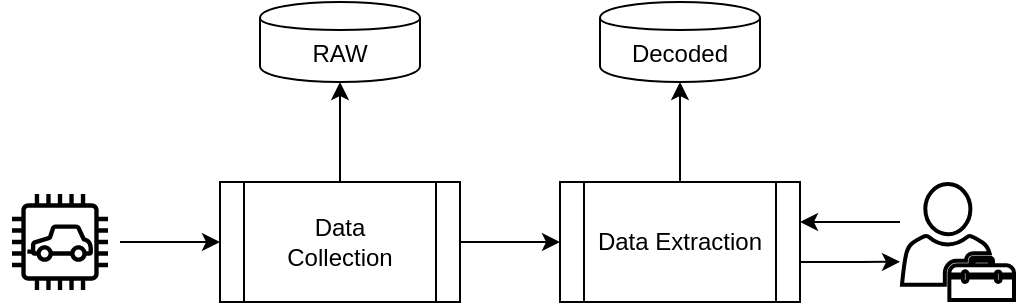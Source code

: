 <mxfile version="12.3.1" type="device" pages="1"><diagram id="hoeelnksn58-1OOsGY8J" name="Page-1"><mxGraphModel dx="670" dy="432" grid="1" gridSize="10" guides="1" tooltips="1" connect="1" arrows="1" fold="1" page="1" pageScale="1" pageWidth="827" pageHeight="1169" math="0" shadow="0"><root><mxCell id="0"/><mxCell id="1" parent="0"/><mxCell id="90YWWTcydWIIfZ7j40tr-12" value="" style="edgeStyle=orthogonalEdgeStyle;rounded=0;orthogonalLoop=1;jettySize=auto;html=1;" parent="1" source="90YWWTcydWIIfZ7j40tr-1" target="90YWWTcydWIIfZ7j40tr-5" edge="1"><mxGeometry relative="1" as="geometry"/></mxCell><mxCell id="90YWWTcydWIIfZ7j40tr-13" value="" style="edgeStyle=orthogonalEdgeStyle;rounded=0;orthogonalLoop=1;jettySize=auto;html=1;" parent="1" source="90YWWTcydWIIfZ7j40tr-1" edge="1"><mxGeometry relative="1" as="geometry"><Array as="points"><mxPoint x="560" y="520"/><mxPoint x="560" y="520"/></Array><mxPoint x="580" y="519.905" as="targetPoint"/></mxGeometry></mxCell><mxCell id="90YWWTcydWIIfZ7j40tr-1" value="Data Extraction" style="shape=process;whiteSpace=wrap;html=1;backgroundOutline=1;" parent="1" vertex="1"><mxGeometry x="410" y="480" width="120" height="60" as="geometry"/></mxCell><mxCell id="90YWWTcydWIIfZ7j40tr-14" value="" style="edgeStyle=orthogonalEdgeStyle;rounded=0;orthogonalLoop=1;jettySize=auto;html=1;" parent="1" edge="1"><mxGeometry relative="1" as="geometry"><mxPoint x="580" y="500" as="sourcePoint"/><mxPoint x="530" y="500" as="targetPoint"/><Array as="points"><mxPoint x="560" y="500"/><mxPoint x="560" y="500"/></Array></mxGeometry></mxCell><mxCell id="90YWWTcydWIIfZ7j40tr-10" value="" style="edgeStyle=orthogonalEdgeStyle;rounded=0;orthogonalLoop=1;jettySize=auto;html=1;" parent="1" source="90YWWTcydWIIfZ7j40tr-3" target="90YWWTcydWIIfZ7j40tr-4" edge="1"><mxGeometry relative="1" as="geometry"/></mxCell><mxCell id="90YWWTcydWIIfZ7j40tr-11" value="" style="edgeStyle=orthogonalEdgeStyle;rounded=0;orthogonalLoop=1;jettySize=auto;html=1;" parent="1" source="90YWWTcydWIIfZ7j40tr-3" target="90YWWTcydWIIfZ7j40tr-1" edge="1"><mxGeometry relative="1" as="geometry"/></mxCell><mxCell id="90YWWTcydWIIfZ7j40tr-3" value="&lt;div&gt;Data&lt;/div&gt;&lt;div&gt;Collection&lt;/div&gt;" style="shape=process;whiteSpace=wrap;html=1;backgroundOutline=1;" parent="1" vertex="1"><mxGeometry x="240" y="480" width="120" height="60" as="geometry"/></mxCell><mxCell id="90YWWTcydWIIfZ7j40tr-4" value="RAW" style="shape=cylinder;whiteSpace=wrap;html=1;boundedLbl=1;backgroundOutline=1;" parent="1" vertex="1"><mxGeometry x="260" y="390" width="80" height="40" as="geometry"/></mxCell><mxCell id="90YWWTcydWIIfZ7j40tr-5" value="Decoded" style="shape=cylinder;whiteSpace=wrap;html=1;boundedLbl=1;backgroundOutline=1;" parent="1" vertex="1"><mxGeometry x="430" y="390" width="80" height="40" as="geometry"/></mxCell><mxCell id="90YWWTcydWIIfZ7j40tr-9" value="" style="edgeStyle=orthogonalEdgeStyle;rounded=0;orthogonalLoop=1;jettySize=auto;html=1;" parent="1" source="90YWWTcydWIIfZ7j40tr-6" target="90YWWTcydWIIfZ7j40tr-3" edge="1"><mxGeometry relative="1" as="geometry"/></mxCell><mxCell id="90YWWTcydWIIfZ7j40tr-6" value="" style="outlineConnect=0;fontColor=#232F3E;gradientColor=none;strokeColor=none;fillColor=#ffffff;dashed=0;verticalLabelPosition=bottom;verticalAlign=top;align=center;html=1;fontSize=12;fontStyle=0;aspect=fixed;shape=mxgraph.aws4.resourceIcon;resIcon=mxgraph.aws4.car;" parent="1" vertex="1"><mxGeometry x="130" y="480" width="60" height="60" as="geometry"/></mxCell><mxCell id="90YWWTcydWIIfZ7j40tr-15" value="" style="pointerEvents=1;shadow=0;dashed=0;html=1;strokeColor=#000000;fillColor=none;labelPosition=center;verticalLabelPosition=bottom;verticalAlign=top;outlineConnect=0;align=center;shape=mxgraph.office.users.tenant_admin;strokeWidth=2;" parent="1" vertex="1"><mxGeometry x="581" y="481" width="56" height="58" as="geometry"/></mxCell></root></mxGraphModel></diagram></mxfile>